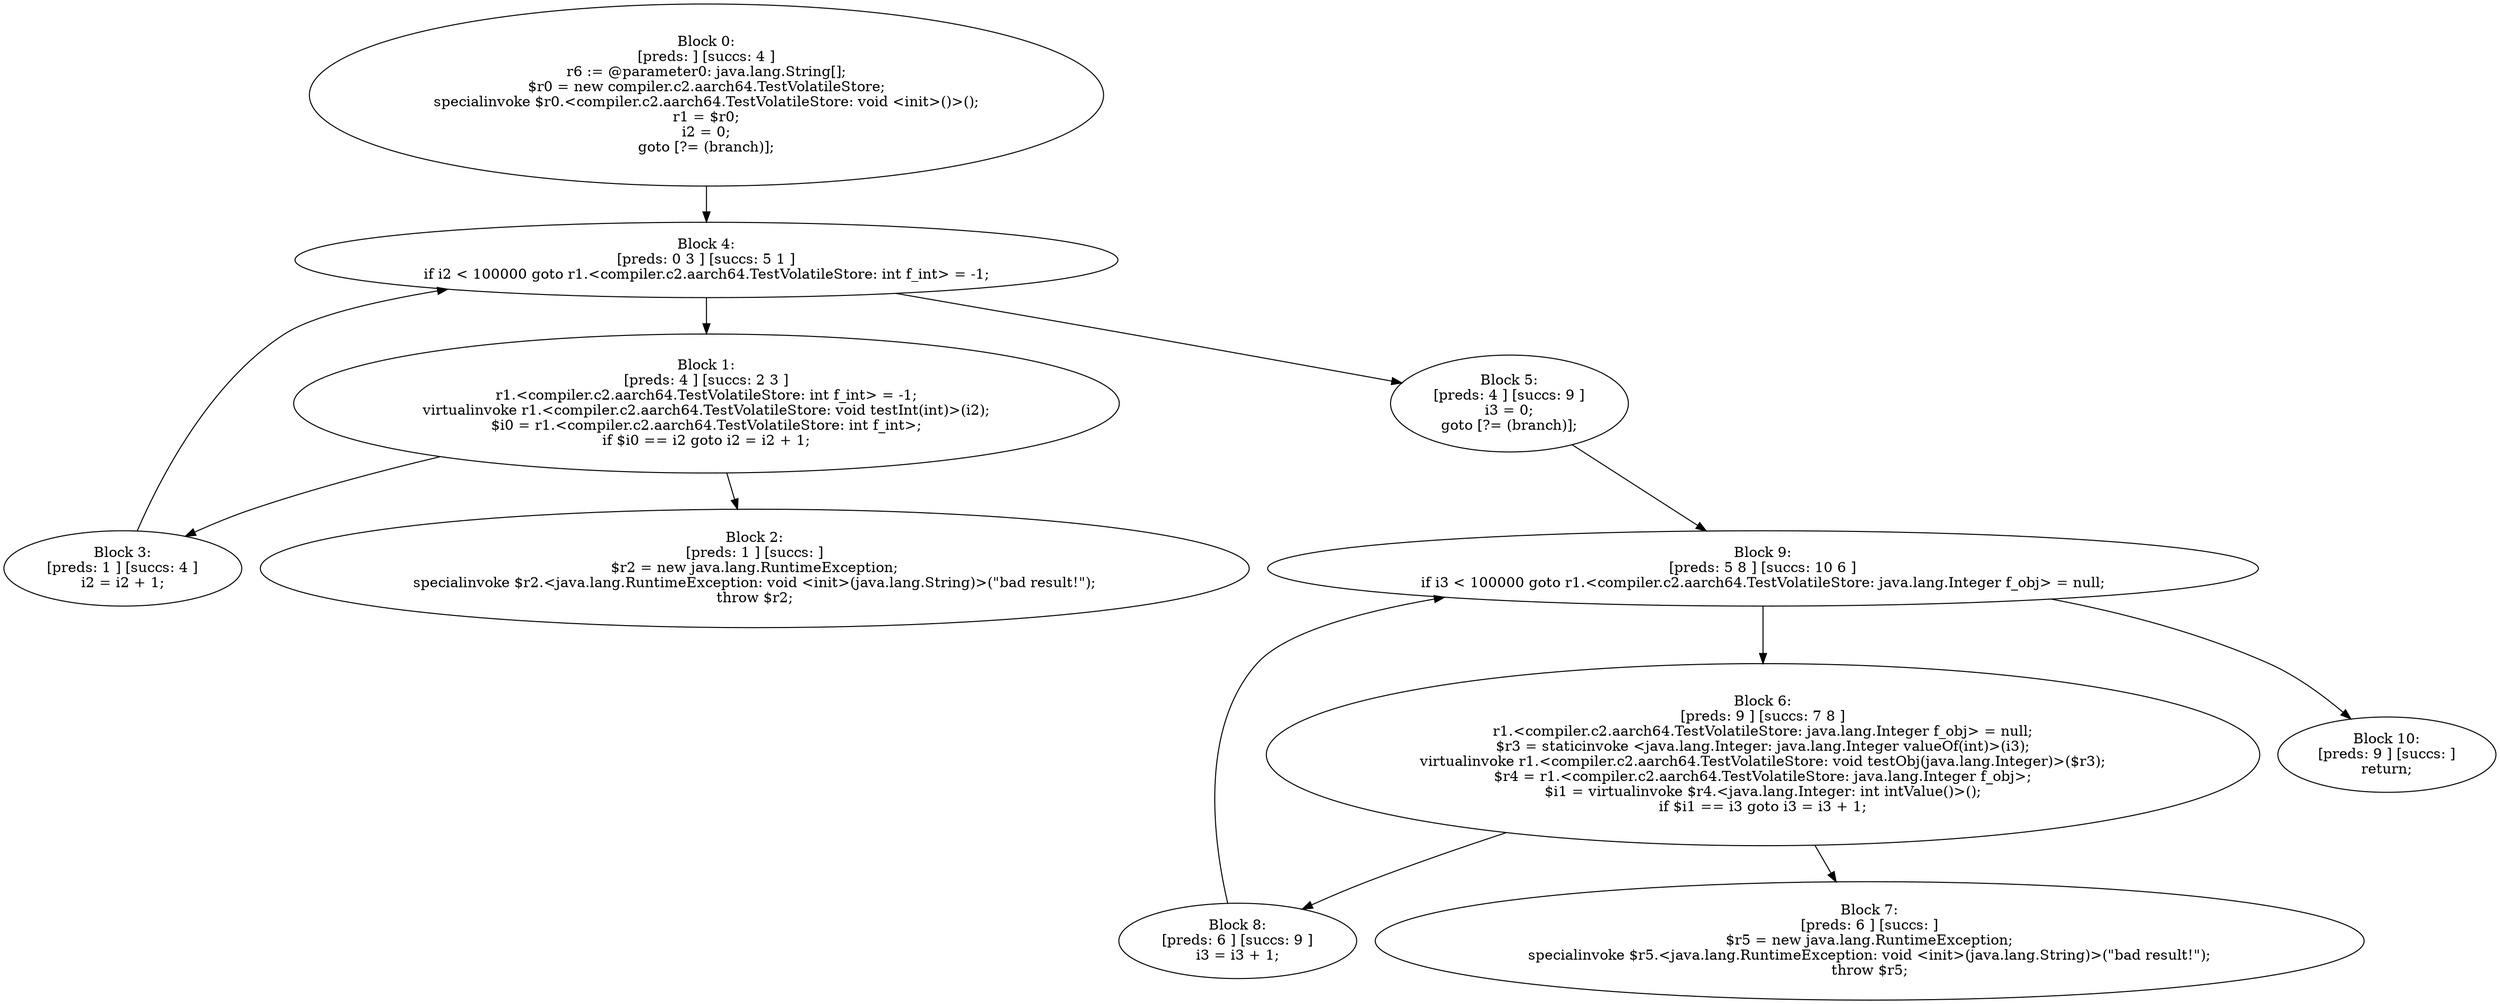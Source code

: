 digraph "unitGraph" {
    "Block 0:
[preds: ] [succs: 4 ]
r6 := @parameter0: java.lang.String[];
$r0 = new compiler.c2.aarch64.TestVolatileStore;
specialinvoke $r0.<compiler.c2.aarch64.TestVolatileStore: void <init>()>();
r1 = $r0;
i2 = 0;
goto [?= (branch)];
"
    "Block 1:
[preds: 4 ] [succs: 2 3 ]
r1.<compiler.c2.aarch64.TestVolatileStore: int f_int> = -1;
virtualinvoke r1.<compiler.c2.aarch64.TestVolatileStore: void testInt(int)>(i2);
$i0 = r1.<compiler.c2.aarch64.TestVolatileStore: int f_int>;
if $i0 == i2 goto i2 = i2 + 1;
"
    "Block 2:
[preds: 1 ] [succs: ]
$r2 = new java.lang.RuntimeException;
specialinvoke $r2.<java.lang.RuntimeException: void <init>(java.lang.String)>(\"bad result!\");
throw $r2;
"
    "Block 3:
[preds: 1 ] [succs: 4 ]
i2 = i2 + 1;
"
    "Block 4:
[preds: 0 3 ] [succs: 5 1 ]
if i2 < 100000 goto r1.<compiler.c2.aarch64.TestVolatileStore: int f_int> = -1;
"
    "Block 5:
[preds: 4 ] [succs: 9 ]
i3 = 0;
goto [?= (branch)];
"
    "Block 6:
[preds: 9 ] [succs: 7 8 ]
r1.<compiler.c2.aarch64.TestVolatileStore: java.lang.Integer f_obj> = null;
$r3 = staticinvoke <java.lang.Integer: java.lang.Integer valueOf(int)>(i3);
virtualinvoke r1.<compiler.c2.aarch64.TestVolatileStore: void testObj(java.lang.Integer)>($r3);
$r4 = r1.<compiler.c2.aarch64.TestVolatileStore: java.lang.Integer f_obj>;
$i1 = virtualinvoke $r4.<java.lang.Integer: int intValue()>();
if $i1 == i3 goto i3 = i3 + 1;
"
    "Block 7:
[preds: 6 ] [succs: ]
$r5 = new java.lang.RuntimeException;
specialinvoke $r5.<java.lang.RuntimeException: void <init>(java.lang.String)>(\"bad result!\");
throw $r5;
"
    "Block 8:
[preds: 6 ] [succs: 9 ]
i3 = i3 + 1;
"
    "Block 9:
[preds: 5 8 ] [succs: 10 6 ]
if i3 < 100000 goto r1.<compiler.c2.aarch64.TestVolatileStore: java.lang.Integer f_obj> = null;
"
    "Block 10:
[preds: 9 ] [succs: ]
return;
"
    "Block 0:
[preds: ] [succs: 4 ]
r6 := @parameter0: java.lang.String[];
$r0 = new compiler.c2.aarch64.TestVolatileStore;
specialinvoke $r0.<compiler.c2.aarch64.TestVolatileStore: void <init>()>();
r1 = $r0;
i2 = 0;
goto [?= (branch)];
"->"Block 4:
[preds: 0 3 ] [succs: 5 1 ]
if i2 < 100000 goto r1.<compiler.c2.aarch64.TestVolatileStore: int f_int> = -1;
";
    "Block 1:
[preds: 4 ] [succs: 2 3 ]
r1.<compiler.c2.aarch64.TestVolatileStore: int f_int> = -1;
virtualinvoke r1.<compiler.c2.aarch64.TestVolatileStore: void testInt(int)>(i2);
$i0 = r1.<compiler.c2.aarch64.TestVolatileStore: int f_int>;
if $i0 == i2 goto i2 = i2 + 1;
"->"Block 2:
[preds: 1 ] [succs: ]
$r2 = new java.lang.RuntimeException;
specialinvoke $r2.<java.lang.RuntimeException: void <init>(java.lang.String)>(\"bad result!\");
throw $r2;
";
    "Block 1:
[preds: 4 ] [succs: 2 3 ]
r1.<compiler.c2.aarch64.TestVolatileStore: int f_int> = -1;
virtualinvoke r1.<compiler.c2.aarch64.TestVolatileStore: void testInt(int)>(i2);
$i0 = r1.<compiler.c2.aarch64.TestVolatileStore: int f_int>;
if $i0 == i2 goto i2 = i2 + 1;
"->"Block 3:
[preds: 1 ] [succs: 4 ]
i2 = i2 + 1;
";
    "Block 3:
[preds: 1 ] [succs: 4 ]
i2 = i2 + 1;
"->"Block 4:
[preds: 0 3 ] [succs: 5 1 ]
if i2 < 100000 goto r1.<compiler.c2.aarch64.TestVolatileStore: int f_int> = -1;
";
    "Block 4:
[preds: 0 3 ] [succs: 5 1 ]
if i2 < 100000 goto r1.<compiler.c2.aarch64.TestVolatileStore: int f_int> = -1;
"->"Block 5:
[preds: 4 ] [succs: 9 ]
i3 = 0;
goto [?= (branch)];
";
    "Block 4:
[preds: 0 3 ] [succs: 5 1 ]
if i2 < 100000 goto r1.<compiler.c2.aarch64.TestVolatileStore: int f_int> = -1;
"->"Block 1:
[preds: 4 ] [succs: 2 3 ]
r1.<compiler.c2.aarch64.TestVolatileStore: int f_int> = -1;
virtualinvoke r1.<compiler.c2.aarch64.TestVolatileStore: void testInt(int)>(i2);
$i0 = r1.<compiler.c2.aarch64.TestVolatileStore: int f_int>;
if $i0 == i2 goto i2 = i2 + 1;
";
    "Block 5:
[preds: 4 ] [succs: 9 ]
i3 = 0;
goto [?= (branch)];
"->"Block 9:
[preds: 5 8 ] [succs: 10 6 ]
if i3 < 100000 goto r1.<compiler.c2.aarch64.TestVolatileStore: java.lang.Integer f_obj> = null;
";
    "Block 6:
[preds: 9 ] [succs: 7 8 ]
r1.<compiler.c2.aarch64.TestVolatileStore: java.lang.Integer f_obj> = null;
$r3 = staticinvoke <java.lang.Integer: java.lang.Integer valueOf(int)>(i3);
virtualinvoke r1.<compiler.c2.aarch64.TestVolatileStore: void testObj(java.lang.Integer)>($r3);
$r4 = r1.<compiler.c2.aarch64.TestVolatileStore: java.lang.Integer f_obj>;
$i1 = virtualinvoke $r4.<java.lang.Integer: int intValue()>();
if $i1 == i3 goto i3 = i3 + 1;
"->"Block 7:
[preds: 6 ] [succs: ]
$r5 = new java.lang.RuntimeException;
specialinvoke $r5.<java.lang.RuntimeException: void <init>(java.lang.String)>(\"bad result!\");
throw $r5;
";
    "Block 6:
[preds: 9 ] [succs: 7 8 ]
r1.<compiler.c2.aarch64.TestVolatileStore: java.lang.Integer f_obj> = null;
$r3 = staticinvoke <java.lang.Integer: java.lang.Integer valueOf(int)>(i3);
virtualinvoke r1.<compiler.c2.aarch64.TestVolatileStore: void testObj(java.lang.Integer)>($r3);
$r4 = r1.<compiler.c2.aarch64.TestVolatileStore: java.lang.Integer f_obj>;
$i1 = virtualinvoke $r4.<java.lang.Integer: int intValue()>();
if $i1 == i3 goto i3 = i3 + 1;
"->"Block 8:
[preds: 6 ] [succs: 9 ]
i3 = i3 + 1;
";
    "Block 8:
[preds: 6 ] [succs: 9 ]
i3 = i3 + 1;
"->"Block 9:
[preds: 5 8 ] [succs: 10 6 ]
if i3 < 100000 goto r1.<compiler.c2.aarch64.TestVolatileStore: java.lang.Integer f_obj> = null;
";
    "Block 9:
[preds: 5 8 ] [succs: 10 6 ]
if i3 < 100000 goto r1.<compiler.c2.aarch64.TestVolatileStore: java.lang.Integer f_obj> = null;
"->"Block 10:
[preds: 9 ] [succs: ]
return;
";
    "Block 9:
[preds: 5 8 ] [succs: 10 6 ]
if i3 < 100000 goto r1.<compiler.c2.aarch64.TestVolatileStore: java.lang.Integer f_obj> = null;
"->"Block 6:
[preds: 9 ] [succs: 7 8 ]
r1.<compiler.c2.aarch64.TestVolatileStore: java.lang.Integer f_obj> = null;
$r3 = staticinvoke <java.lang.Integer: java.lang.Integer valueOf(int)>(i3);
virtualinvoke r1.<compiler.c2.aarch64.TestVolatileStore: void testObj(java.lang.Integer)>($r3);
$r4 = r1.<compiler.c2.aarch64.TestVolatileStore: java.lang.Integer f_obj>;
$i1 = virtualinvoke $r4.<java.lang.Integer: int intValue()>();
if $i1 == i3 goto i3 = i3 + 1;
";
}
